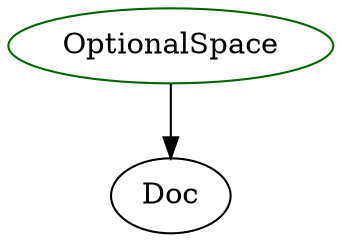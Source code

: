 digraph optionalspace{
OptionalSpace	[shape=oval, color=darkgreen, label="OptionalSpace"];
OptionalSpace -> Doc;
}
